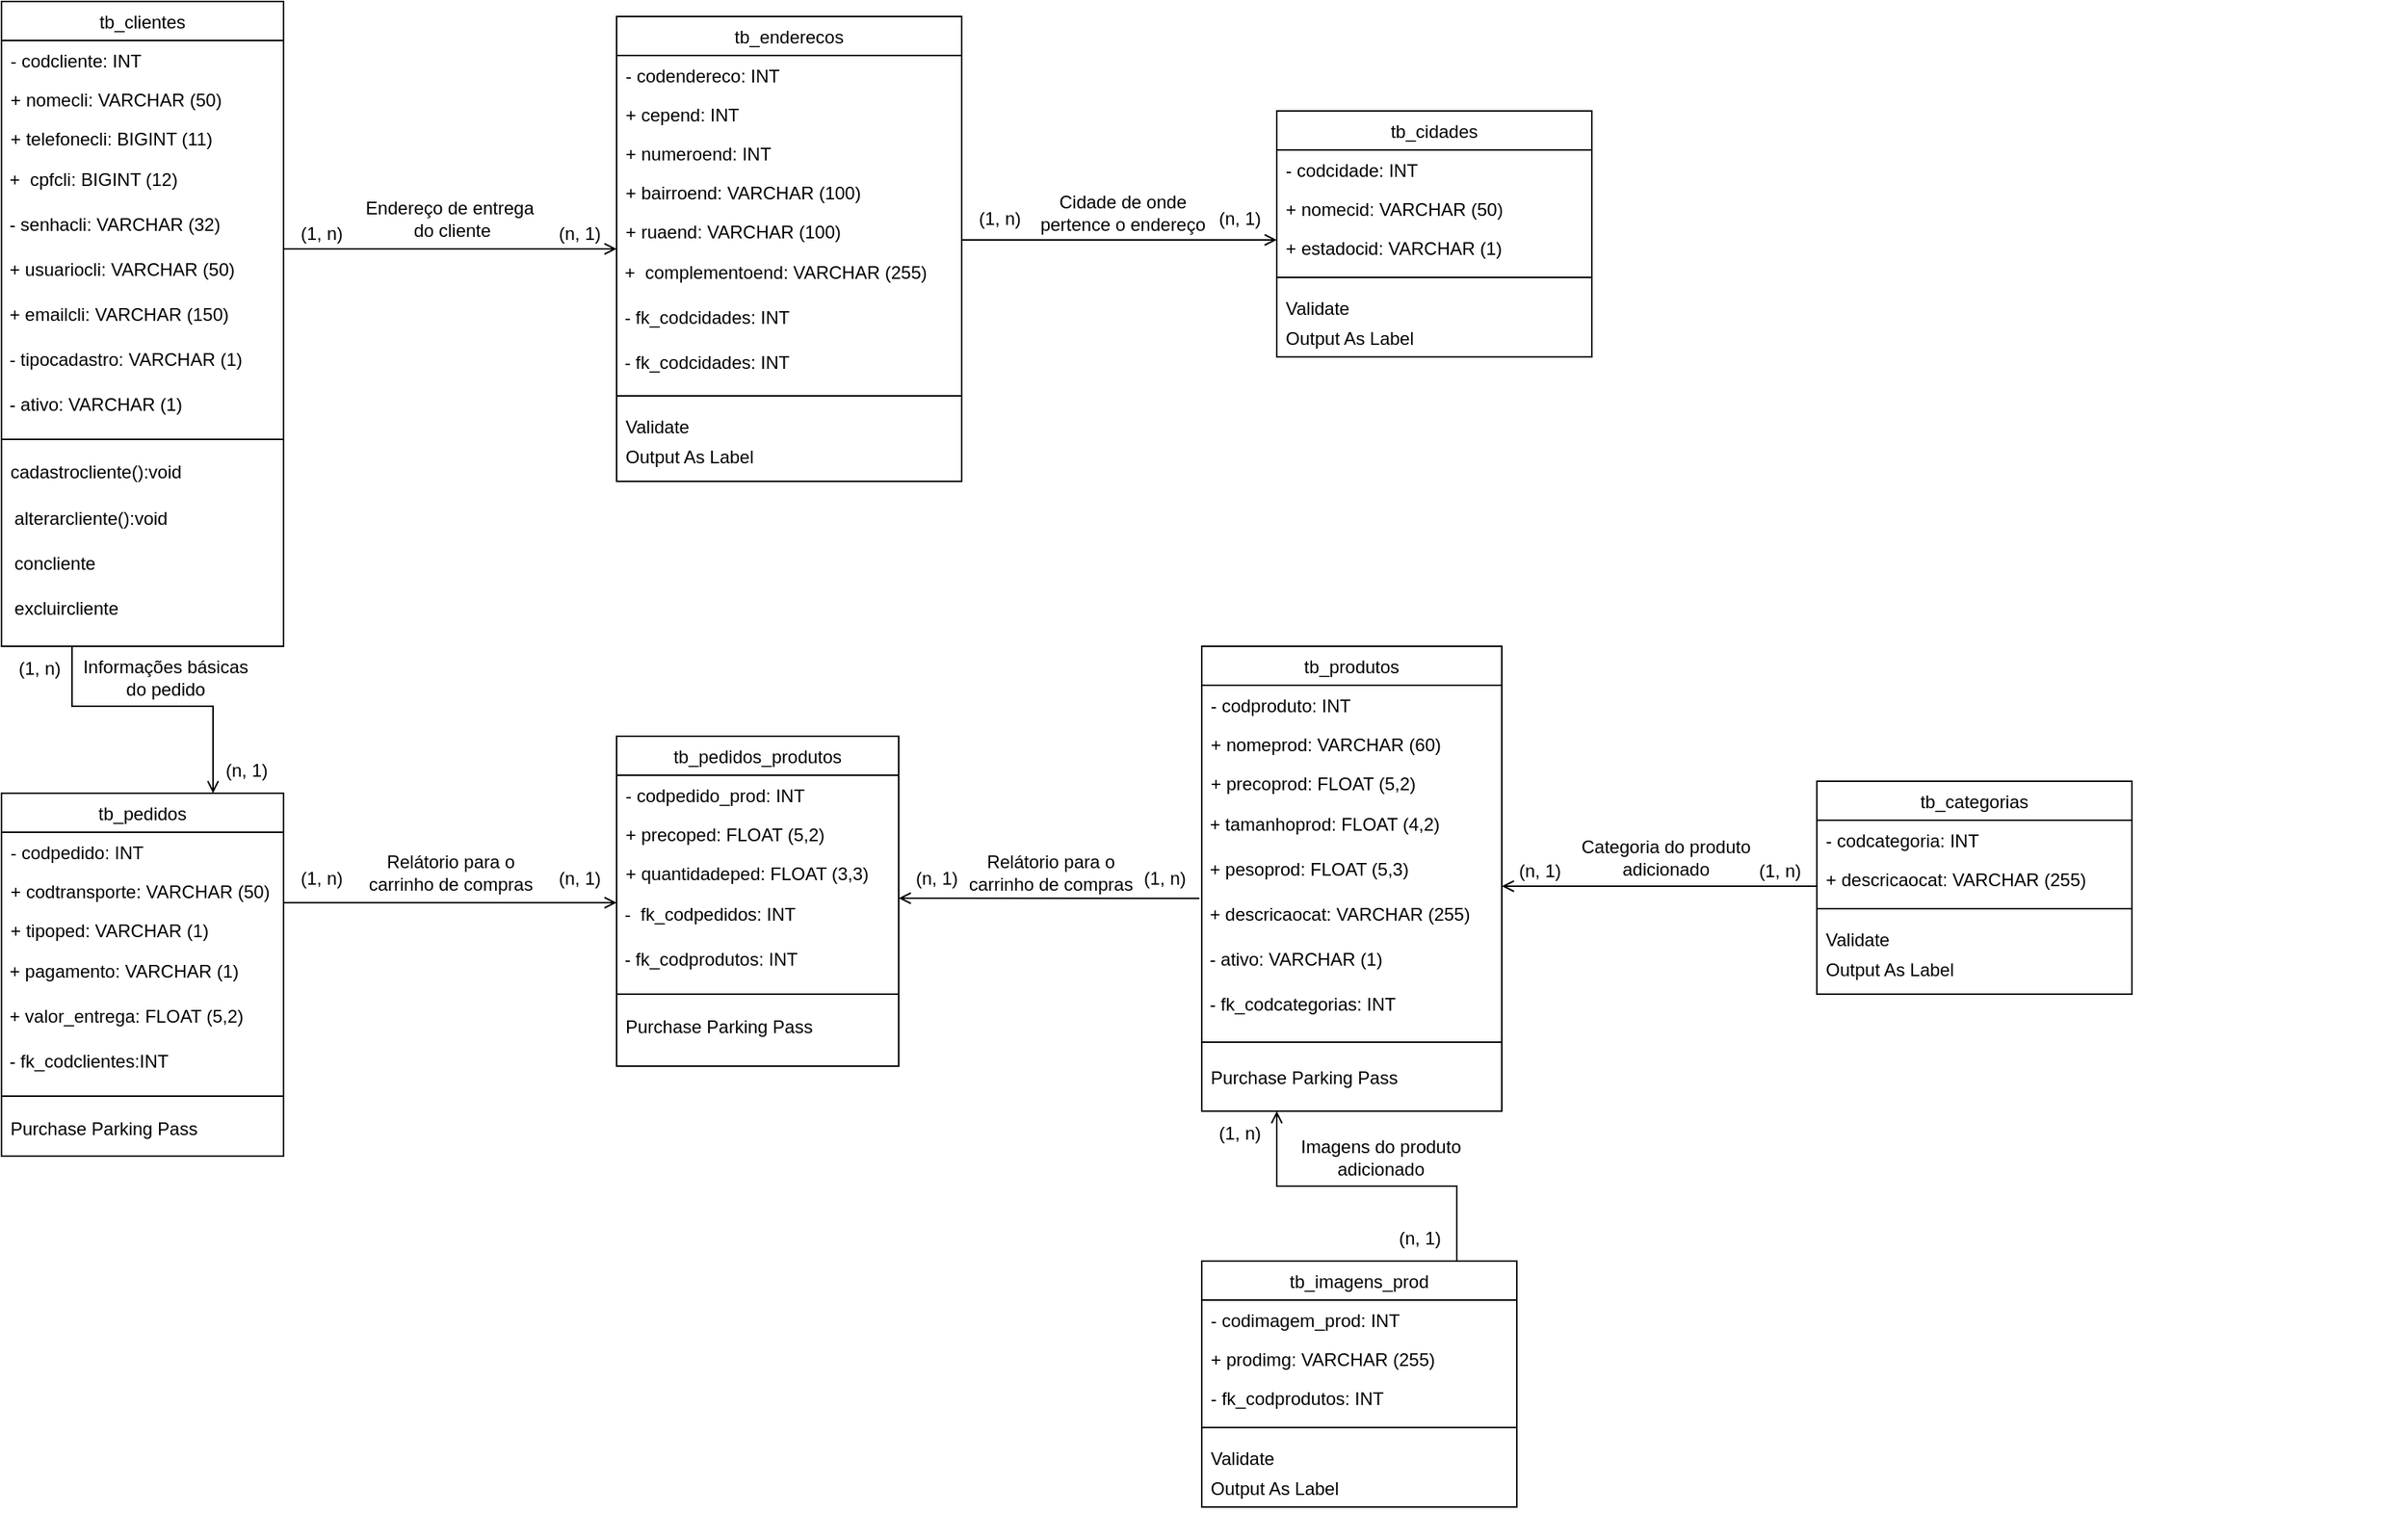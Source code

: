 <mxfile version="21.7.0" type="github">
  <diagram id="C5RBs43oDa-KdzZeNtuy" name="Page-1">
    <mxGraphModel dx="794" dy="702" grid="1" gridSize="10" guides="1" tooltips="1" connect="1" arrows="1" fold="1" page="1" pageScale="1" pageWidth="827" pageHeight="1169" math="0" shadow="0">
      <root>
        <mxCell id="WIyWlLk6GJQsqaUBKTNV-0" />
        <mxCell id="WIyWlLk6GJQsqaUBKTNV-1" parent="WIyWlLk6GJQsqaUBKTNV-0" />
        <mxCell id="zkfFHV4jXpPFQw0GAbJ--0" value="tb_clientes" style="swimlane;fontStyle=0;align=center;verticalAlign=top;childLayout=stackLayout;horizontal=1;startSize=26;horizontalStack=0;resizeParent=1;resizeLast=0;collapsible=1;marginBottom=0;rounded=0;shadow=0;strokeWidth=1;fontFamily=Arial;" parent="WIyWlLk6GJQsqaUBKTNV-1" vertex="1">
          <mxGeometry x="20" y="40" width="188" height="430" as="geometry">
            <mxRectangle x="230" y="140" width="160" height="26" as="alternateBounds" />
          </mxGeometry>
        </mxCell>
        <mxCell id="zkfFHV4jXpPFQw0GAbJ--1" value="- codcliente: INT" style="text;align=left;verticalAlign=top;spacingLeft=4;spacingRight=4;overflow=hidden;rotatable=0;points=[[0,0.5],[1,0.5]];portConstraint=eastwest;fontFamily=Arial;" parent="zkfFHV4jXpPFQw0GAbJ--0" vertex="1">
          <mxGeometry y="26" width="188" height="26" as="geometry" />
        </mxCell>
        <mxCell id="zkfFHV4jXpPFQw0GAbJ--2" value="+ nomecli: VARCHAR (50)" style="text;align=left;verticalAlign=top;spacingLeft=4;spacingRight=4;overflow=hidden;rotatable=0;points=[[0,0.5],[1,0.5]];portConstraint=eastwest;rounded=0;shadow=0;html=0;fontFamily=Arial;" parent="zkfFHV4jXpPFQw0GAbJ--0" vertex="1">
          <mxGeometry y="52" width="188" height="26" as="geometry" />
        </mxCell>
        <mxCell id="zkfFHV4jXpPFQw0GAbJ--3" value="+ telefonecli: BIGINT (11)" style="text;align=left;verticalAlign=top;spacingLeft=4;spacingRight=4;overflow=hidden;rotatable=0;points=[[0,0.5],[1,0.5]];portConstraint=eastwest;rounded=0;shadow=0;html=0;fontFamily=Arial;" parent="zkfFHV4jXpPFQw0GAbJ--0" vertex="1">
          <mxGeometry y="78" width="188" height="26" as="geometry" />
        </mxCell>
        <mxCell id="_zRHZnOcNi4ueuMIeB0U-4" value="&amp;nbsp;+&amp;nbsp; cpfcli: BIGINT (12)" style="text;html=1;align=left;verticalAlign=middle;resizable=0;points=[];autosize=1;strokeColor=none;fillColor=none;" parent="zkfFHV4jXpPFQw0GAbJ--0" vertex="1">
          <mxGeometry y="104" width="188" height="30" as="geometry" />
        </mxCell>
        <mxCell id="_zRHZnOcNi4ueuMIeB0U-5" value="&amp;nbsp;- senhacli: VARCHAR (32)" style="text;html=1;align=left;verticalAlign=middle;resizable=0;points=[];autosize=1;strokeColor=none;fillColor=none;" parent="zkfFHV4jXpPFQw0GAbJ--0" vertex="1">
          <mxGeometry y="134" width="188" height="30" as="geometry" />
        </mxCell>
        <mxCell id="_zRHZnOcNi4ueuMIeB0U-6" value="&amp;nbsp;+ usuariocli: VARCHAR (50)" style="text;html=1;align=left;verticalAlign=middle;resizable=0;points=[];autosize=1;strokeColor=none;fillColor=none;" parent="zkfFHV4jXpPFQw0GAbJ--0" vertex="1">
          <mxGeometry y="164" width="188" height="30" as="geometry" />
        </mxCell>
        <mxCell id="_zRHZnOcNi4ueuMIeB0U-7" value="&amp;nbsp;+ emailcli: VARCHAR (150)" style="text;html=1;align=left;verticalAlign=middle;resizable=0;points=[];autosize=1;strokeColor=none;fillColor=none;" parent="zkfFHV4jXpPFQw0GAbJ--0" vertex="1">
          <mxGeometry y="194" width="188" height="30" as="geometry" />
        </mxCell>
        <mxCell id="sKSMDvsiIj9anLWhYjpV-0" value="&amp;nbsp;- tipocadastro: VARCHAR (1)" style="text;html=1;align=left;verticalAlign=middle;resizable=0;points=[];autosize=1;strokeColor=none;fillColor=none;" parent="zkfFHV4jXpPFQw0GAbJ--0" vertex="1">
          <mxGeometry y="224" width="188" height="30" as="geometry" />
        </mxCell>
        <mxCell id="sKSMDvsiIj9anLWhYjpV-1" value="&amp;nbsp;- ativo: VARCHAR (1)" style="text;html=1;align=left;verticalAlign=middle;resizable=0;points=[];autosize=1;strokeColor=none;fillColor=none;" parent="zkfFHV4jXpPFQw0GAbJ--0" vertex="1">
          <mxGeometry y="254" width="188" height="30" as="geometry" />
        </mxCell>
        <mxCell id="zkfFHV4jXpPFQw0GAbJ--4" value="" style="line;html=1;strokeWidth=1;align=left;verticalAlign=middle;spacingTop=-1;spacingLeft=3;spacingRight=3;rotatable=0;labelPosition=right;points=[];portConstraint=eastwest;fontFamily=Arial;" parent="zkfFHV4jXpPFQw0GAbJ--0" vertex="1">
          <mxGeometry y="284" width="188" height="16" as="geometry" />
        </mxCell>
        <mxCell id="zkfFHV4jXpPFQw0GAbJ--5" value="cadastrocliente():void" style="text;align=left;verticalAlign=top;spacingLeft=4;spacingRight=4;overflow=hidden;rotatable=0;points=[[0,0.5],[1,0.5]];portConstraint=eastwest;fontFamily=Arial;" parent="zkfFHV4jXpPFQw0GAbJ--0" vertex="1">
          <mxGeometry y="300" width="188" height="30" as="geometry" />
        </mxCell>
        <mxCell id="89VktyUWKahh6TD7-yZL-41" value="&amp;nbsp; alterarcliente():void" style="text;html=1;align=left;verticalAlign=middle;resizable=0;points=[];autosize=1;strokeColor=none;fillColor=none;" vertex="1" parent="zkfFHV4jXpPFQw0GAbJ--0">
          <mxGeometry y="330" width="188" height="30" as="geometry" />
        </mxCell>
        <mxCell id="89VktyUWKahh6TD7-yZL-42" value="&amp;nbsp; concliente" style="text;html=1;align=left;verticalAlign=middle;resizable=0;points=[];autosize=1;strokeColor=none;fillColor=none;" vertex="1" parent="zkfFHV4jXpPFQw0GAbJ--0">
          <mxGeometry y="360" width="188" height="30" as="geometry" />
        </mxCell>
        <mxCell id="89VktyUWKahh6TD7-yZL-43" value="&amp;nbsp; excluircliente" style="text;html=1;align=left;verticalAlign=middle;resizable=0;points=[];autosize=1;strokeColor=none;fillColor=none;" vertex="1" parent="zkfFHV4jXpPFQw0GAbJ--0">
          <mxGeometry y="390" width="188" height="30" as="geometry" />
        </mxCell>
        <mxCell id="zkfFHV4jXpPFQw0GAbJ--17" value="tb_enderecos" style="swimlane;fontStyle=0;align=center;verticalAlign=top;childLayout=stackLayout;horizontal=1;startSize=26;horizontalStack=0;resizeParent=1;resizeLast=0;collapsible=1;marginBottom=0;rounded=0;shadow=0;strokeWidth=1;fontFamily=Arial;" parent="WIyWlLk6GJQsqaUBKTNV-1" vertex="1">
          <mxGeometry x="430" y="50" width="230" height="310" as="geometry">
            <mxRectangle x="550" y="140" width="160" height="26" as="alternateBounds" />
          </mxGeometry>
        </mxCell>
        <mxCell id="zkfFHV4jXpPFQw0GAbJ--18" value="- codendereco: INT" style="text;align=left;verticalAlign=top;spacingLeft=4;spacingRight=4;overflow=hidden;rotatable=0;points=[[0,0.5],[1,0.5]];portConstraint=eastwest;fontFamily=Arial;" parent="zkfFHV4jXpPFQw0GAbJ--17" vertex="1">
          <mxGeometry y="26" width="230" height="26" as="geometry" />
        </mxCell>
        <mxCell id="zkfFHV4jXpPFQw0GAbJ--19" value="+ cepend: INT" style="text;align=left;verticalAlign=top;spacingLeft=4;spacingRight=4;overflow=hidden;rotatable=0;points=[[0,0.5],[1,0.5]];portConstraint=eastwest;rounded=0;shadow=0;html=0;fontFamily=Arial;" parent="zkfFHV4jXpPFQw0GAbJ--17" vertex="1">
          <mxGeometry y="52" width="230" height="26" as="geometry" />
        </mxCell>
        <mxCell id="zkfFHV4jXpPFQw0GAbJ--20" value="+ numeroend: INT" style="text;align=left;verticalAlign=top;spacingLeft=4;spacingRight=4;overflow=hidden;rotatable=0;points=[[0,0.5],[1,0.5]];portConstraint=eastwest;rounded=0;shadow=0;html=0;fontFamily=Arial;" parent="zkfFHV4jXpPFQw0GAbJ--17" vertex="1">
          <mxGeometry y="78" width="230" height="26" as="geometry" />
        </mxCell>
        <mxCell id="zkfFHV4jXpPFQw0GAbJ--21" value="+ bairroend: VARCHAR (100)" style="text;align=left;verticalAlign=top;spacingLeft=4;spacingRight=4;overflow=hidden;rotatable=0;points=[[0,0.5],[1,0.5]];portConstraint=eastwest;rounded=0;shadow=0;html=0;fontFamily=Arial;" parent="zkfFHV4jXpPFQw0GAbJ--17" vertex="1">
          <mxGeometry y="104" width="230" height="26" as="geometry" />
        </mxCell>
        <mxCell id="zkfFHV4jXpPFQw0GAbJ--22" value="+ ruaend: VARCHAR (100)" style="text;align=left;verticalAlign=top;spacingLeft=4;spacingRight=4;overflow=hidden;rotatable=0;points=[[0,0.5],[1,0.5]];portConstraint=eastwest;rounded=0;shadow=0;html=0;fontFamily=Arial;" parent="zkfFHV4jXpPFQw0GAbJ--17" vertex="1">
          <mxGeometry y="130" width="230" height="26" as="geometry" />
        </mxCell>
        <mxCell id="sKSMDvsiIj9anLWhYjpV-6" value="&amp;nbsp;+&amp;nbsp; complementoend: VARCHAR (255)" style="text;html=1;align=left;verticalAlign=middle;resizable=0;points=[];autosize=1;strokeColor=none;fillColor=none;" parent="zkfFHV4jXpPFQw0GAbJ--17" vertex="1">
          <mxGeometry y="156" width="230" height="30" as="geometry" />
        </mxCell>
        <mxCell id="sKSMDvsiIj9anLWhYjpV-8" value="&amp;nbsp;- fk_codcidades: INT" style="text;html=1;align=left;verticalAlign=middle;resizable=0;points=[];autosize=1;strokeColor=none;fillColor=none;" parent="zkfFHV4jXpPFQw0GAbJ--17" vertex="1">
          <mxGeometry y="186" width="230" height="30" as="geometry" />
        </mxCell>
        <mxCell id="sKSMDvsiIj9anLWhYjpV-9" value="&amp;nbsp;- fk_codcidades: INT" style="text;html=1;align=left;verticalAlign=middle;resizable=0;points=[];autosize=1;strokeColor=none;fillColor=none;" parent="zkfFHV4jXpPFQw0GAbJ--17" vertex="1">
          <mxGeometry y="216" width="230" height="30" as="geometry" />
        </mxCell>
        <mxCell id="zkfFHV4jXpPFQw0GAbJ--23" value="" style="line;html=1;strokeWidth=1;align=left;verticalAlign=middle;spacingTop=-1;spacingLeft=3;spacingRight=3;rotatable=0;labelPosition=right;points=[];portConstraint=eastwest;fontFamily=Arial;" parent="zkfFHV4jXpPFQw0GAbJ--17" vertex="1">
          <mxGeometry y="246" width="230" height="14" as="geometry" />
        </mxCell>
        <mxCell id="zkfFHV4jXpPFQw0GAbJ--24" value="Validate" style="text;align=left;verticalAlign=top;spacingLeft=4;spacingRight=4;overflow=hidden;rotatable=0;points=[[0,0.5],[1,0.5]];portConstraint=eastwest;fontFamily=Arial;" parent="zkfFHV4jXpPFQw0GAbJ--17" vertex="1">
          <mxGeometry y="260" width="230" height="20" as="geometry" />
        </mxCell>
        <mxCell id="zkfFHV4jXpPFQw0GAbJ--25" value="Output As Label" style="text;align=left;verticalAlign=top;spacingLeft=4;spacingRight=4;overflow=hidden;rotatable=0;points=[[0,0.5],[1,0.5]];portConstraint=eastwest;fontFamily=Arial;" parent="zkfFHV4jXpPFQw0GAbJ--17" vertex="1">
          <mxGeometry y="280" width="230" height="26" as="geometry" />
        </mxCell>
        <mxCell id="zkfFHV4jXpPFQw0GAbJ--26" value="" style="endArrow=open;shadow=0;strokeWidth=1;rounded=0;endFill=1;edgeStyle=elbowEdgeStyle;elbow=vertical;fontFamily=Arial;" parent="WIyWlLk6GJQsqaUBKTNV-1" source="zkfFHV4jXpPFQw0GAbJ--0" target="zkfFHV4jXpPFQw0GAbJ--17" edge="1">
          <mxGeometry x="0.5" y="41" relative="1" as="geometry">
            <mxPoint x="380" y="192" as="sourcePoint" />
            <mxPoint x="540" y="192" as="targetPoint" />
            <mxPoint x="-40" y="32" as="offset" />
          </mxGeometry>
        </mxCell>
        <mxCell id="zkfFHV4jXpPFQw0GAbJ--27" value="" style="resizable=0;align=left;verticalAlign=bottom;labelBackgroundColor=none;fontSize=12;fontFamily=Arial;" parent="zkfFHV4jXpPFQw0GAbJ--26" connectable="0" vertex="1">
          <mxGeometry x="-1" relative="1" as="geometry">
            <mxPoint y="4" as="offset" />
          </mxGeometry>
        </mxCell>
        <mxCell id="zkfFHV4jXpPFQw0GAbJ--29" value="Endereço de entrega&amp;nbsp; &lt;br&gt;do cliente" style="text;html=1;resizable=0;points=[];;align=center;verticalAlign=middle;labelBackgroundColor=none;rounded=0;shadow=0;strokeWidth=1;fontSize=12;fontFamily=Arial;" parent="zkfFHV4jXpPFQw0GAbJ--26" vertex="1" connectable="0">
          <mxGeometry x="0.5" y="49" relative="1" as="geometry">
            <mxPoint x="-55" y="29" as="offset" />
          </mxGeometry>
        </mxCell>
        <mxCell id="sKSMDvsiIj9anLWhYjpV-3" value="(1, n)" style="text;html=1;align=center;verticalAlign=middle;resizable=0;points=[];autosize=1;strokeColor=none;fillColor=none;" parent="WIyWlLk6GJQsqaUBKTNV-1" vertex="1">
          <mxGeometry x="208" y="180" width="50" height="30" as="geometry" />
        </mxCell>
        <mxCell id="sKSMDvsiIj9anLWhYjpV-4" value="(n, 1)" style="text;html=1;align=center;verticalAlign=middle;resizable=0;points=[];autosize=1;strokeColor=none;fillColor=none;" parent="WIyWlLk6GJQsqaUBKTNV-1" vertex="1">
          <mxGeometry x="380" y="180" width="50" height="30" as="geometry" />
        </mxCell>
        <mxCell id="Uw-wxPxYOpoO7MpuVvoR-0" value="tb_cidades" style="swimlane;fontStyle=0;align=center;verticalAlign=top;childLayout=stackLayout;horizontal=1;startSize=26;horizontalStack=0;resizeParent=1;resizeLast=0;collapsible=1;marginBottom=0;rounded=0;shadow=0;strokeWidth=1;fontFamily=Arial;" parent="WIyWlLk6GJQsqaUBKTNV-1" vertex="1">
          <mxGeometry x="870" y="113" width="210" height="164" as="geometry">
            <mxRectangle x="550" y="140" width="160" height="26" as="alternateBounds" />
          </mxGeometry>
        </mxCell>
        <mxCell id="Uw-wxPxYOpoO7MpuVvoR-1" value="- codcidade: INT" style="text;align=left;verticalAlign=top;spacingLeft=4;spacingRight=4;overflow=hidden;rotatable=0;points=[[0,0.5],[1,0.5]];portConstraint=eastwest;fontFamily=Arial;" parent="Uw-wxPxYOpoO7MpuVvoR-0" vertex="1">
          <mxGeometry y="26" width="210" height="26" as="geometry" />
        </mxCell>
        <mxCell id="Uw-wxPxYOpoO7MpuVvoR-2" value="+ nomecid: VARCHAR (50)" style="text;align=left;verticalAlign=top;spacingLeft=4;spacingRight=4;overflow=hidden;rotatable=0;points=[[0,0.5],[1,0.5]];portConstraint=eastwest;rounded=0;shadow=0;html=0;fontFamily=Arial;" parent="Uw-wxPxYOpoO7MpuVvoR-0" vertex="1">
          <mxGeometry y="52" width="210" height="26" as="geometry" />
        </mxCell>
        <mxCell id="Uw-wxPxYOpoO7MpuVvoR-3" value="+ estadocid: VARCHAR (1)" style="text;align=left;verticalAlign=top;spacingLeft=4;spacingRight=4;overflow=hidden;rotatable=0;points=[[0,0.5],[1,0.5]];portConstraint=eastwest;rounded=0;shadow=0;html=0;fontFamily=Arial;" parent="Uw-wxPxYOpoO7MpuVvoR-0" vertex="1">
          <mxGeometry y="78" width="210" height="26" as="geometry" />
        </mxCell>
        <mxCell id="Uw-wxPxYOpoO7MpuVvoR-9" value="" style="line;html=1;strokeWidth=1;align=left;verticalAlign=middle;spacingTop=-1;spacingLeft=3;spacingRight=3;rotatable=0;labelPosition=right;points=[];portConstraint=eastwest;fontFamily=Arial;" parent="Uw-wxPxYOpoO7MpuVvoR-0" vertex="1">
          <mxGeometry y="104" width="210" height="14" as="geometry" />
        </mxCell>
        <mxCell id="Uw-wxPxYOpoO7MpuVvoR-10" value="Validate" style="text;align=left;verticalAlign=top;spacingLeft=4;spacingRight=4;overflow=hidden;rotatable=0;points=[[0,0.5],[1,0.5]];portConstraint=eastwest;fontFamily=Arial;" parent="Uw-wxPxYOpoO7MpuVvoR-0" vertex="1">
          <mxGeometry y="118" width="210" height="20" as="geometry" />
        </mxCell>
        <mxCell id="Uw-wxPxYOpoO7MpuVvoR-11" value="Output As Label" style="text;align=left;verticalAlign=top;spacingLeft=4;spacingRight=4;overflow=hidden;rotatable=0;points=[[0,0.5],[1,0.5]];portConstraint=eastwest;fontFamily=Arial;" parent="Uw-wxPxYOpoO7MpuVvoR-0" vertex="1">
          <mxGeometry y="138" width="210" height="26" as="geometry" />
        </mxCell>
        <mxCell id="Uw-wxPxYOpoO7MpuVvoR-15" value="(1, n)" style="text;html=1;align=center;verticalAlign=middle;resizable=0;points=[];autosize=1;strokeColor=none;fillColor=none;" parent="WIyWlLk6GJQsqaUBKTNV-1" vertex="1">
          <mxGeometry x="660" y="170" width="50" height="30" as="geometry" />
        </mxCell>
        <mxCell id="Uw-wxPxYOpoO7MpuVvoR-16" value="(n, 1)" style="text;html=1;align=center;verticalAlign=middle;resizable=0;points=[];autosize=1;strokeColor=none;fillColor=none;" parent="WIyWlLk6GJQsqaUBKTNV-1" vertex="1">
          <mxGeometry x="820" y="170" width="50" height="30" as="geometry" />
        </mxCell>
        <mxCell id="Uw-wxPxYOpoO7MpuVvoR-21" value="Cidade de onde&lt;br&gt;pertence o endereço" style="text;html=1;resizable=0;points=[];;align=center;verticalAlign=middle;labelBackgroundColor=none;rounded=0;shadow=0;strokeWidth=1;fontSize=12;fontFamily=Arial;" parent="WIyWlLk6GJQsqaUBKTNV-1" vertex="1" connectable="0">
          <mxGeometry x="769.999" y="180.002" as="geometry">
            <mxPoint x="-3" y="1" as="offset" />
          </mxGeometry>
        </mxCell>
        <mxCell id="Uw-wxPxYOpoO7MpuVvoR-22" value="tb_pedidos" style="swimlane;fontStyle=0;align=center;verticalAlign=top;childLayout=stackLayout;horizontal=1;startSize=26;horizontalStack=0;resizeParent=1;resizeLast=0;collapsible=1;marginBottom=0;rounded=0;shadow=0;strokeWidth=1;fontFamily=Arial;" parent="WIyWlLk6GJQsqaUBKTNV-1" vertex="1">
          <mxGeometry x="20" y="568" width="188" height="242" as="geometry">
            <mxRectangle x="230" y="140" width="160" height="26" as="alternateBounds" />
          </mxGeometry>
        </mxCell>
        <mxCell id="Uw-wxPxYOpoO7MpuVvoR-23" value="- codpedido: INT" style="text;align=left;verticalAlign=top;spacingLeft=4;spacingRight=4;overflow=hidden;rotatable=0;points=[[0,0.5],[1,0.5]];portConstraint=eastwest;fontFamily=Arial;" parent="Uw-wxPxYOpoO7MpuVvoR-22" vertex="1">
          <mxGeometry y="26" width="188" height="26" as="geometry" />
        </mxCell>
        <mxCell id="Uw-wxPxYOpoO7MpuVvoR-24" value="+ codtransporte: VARCHAR (50)" style="text;align=left;verticalAlign=top;spacingLeft=4;spacingRight=4;overflow=hidden;rotatable=0;points=[[0,0.5],[1,0.5]];portConstraint=eastwest;rounded=0;shadow=0;html=0;fontFamily=Arial;" parent="Uw-wxPxYOpoO7MpuVvoR-22" vertex="1">
          <mxGeometry y="52" width="188" height="26" as="geometry" />
        </mxCell>
        <mxCell id="Uw-wxPxYOpoO7MpuVvoR-25" value="+ tipoped: VARCHAR (1)" style="text;align=left;verticalAlign=top;spacingLeft=4;spacingRight=4;overflow=hidden;rotatable=0;points=[[0,0.5],[1,0.5]];portConstraint=eastwest;rounded=0;shadow=0;html=0;fontFamily=Arial;" parent="Uw-wxPxYOpoO7MpuVvoR-22" vertex="1">
          <mxGeometry y="78" width="188" height="26" as="geometry" />
        </mxCell>
        <mxCell id="Uw-wxPxYOpoO7MpuVvoR-26" value="&amp;nbsp;+ pagamento: VARCHAR (1)" style="text;html=1;align=left;verticalAlign=middle;resizable=0;points=[];autosize=1;strokeColor=none;fillColor=none;" parent="Uw-wxPxYOpoO7MpuVvoR-22" vertex="1">
          <mxGeometry y="104" width="188" height="30" as="geometry" />
        </mxCell>
        <mxCell id="Uw-wxPxYOpoO7MpuVvoR-27" value="&amp;nbsp;+ valor_entrega: FLOAT (5,2)" style="text;html=1;align=left;verticalAlign=middle;resizable=0;points=[];autosize=1;strokeColor=none;fillColor=none;" parent="Uw-wxPxYOpoO7MpuVvoR-22" vertex="1">
          <mxGeometry y="134" width="188" height="30" as="geometry" />
        </mxCell>
        <mxCell id="Uw-wxPxYOpoO7MpuVvoR-28" value="&amp;nbsp;- fk_codclientes:INT" style="text;html=1;align=left;verticalAlign=middle;resizable=0;points=[];autosize=1;strokeColor=none;fillColor=none;" parent="Uw-wxPxYOpoO7MpuVvoR-22" vertex="1">
          <mxGeometry y="164" width="188" height="30" as="geometry" />
        </mxCell>
        <mxCell id="Uw-wxPxYOpoO7MpuVvoR-32" value="" style="line;html=1;strokeWidth=1;align=left;verticalAlign=middle;spacingTop=-1;spacingLeft=3;spacingRight=3;rotatable=0;labelPosition=right;points=[];portConstraint=eastwest;fontFamily=Arial;" parent="Uw-wxPxYOpoO7MpuVvoR-22" vertex="1">
          <mxGeometry y="194" width="188" height="16" as="geometry" />
        </mxCell>
        <mxCell id="Uw-wxPxYOpoO7MpuVvoR-33" value="Purchase Parking Pass" style="text;align=left;verticalAlign=top;spacingLeft=4;spacingRight=4;overflow=hidden;rotatable=0;points=[[0,0.5],[1,0.5]];portConstraint=eastwest;fontFamily=Arial;" parent="Uw-wxPxYOpoO7MpuVvoR-22" vertex="1">
          <mxGeometry y="210" width="188" height="32" as="geometry" />
        </mxCell>
        <mxCell id="Uw-wxPxYOpoO7MpuVvoR-34" value="" style="endArrow=open;shadow=0;strokeWidth=1;rounded=0;endFill=1;edgeStyle=elbowEdgeStyle;elbow=vertical;fontFamily=Arial;entryX=0.75;entryY=0;entryDx=0;entryDy=0;exitX=0.25;exitY=1;exitDx=0;exitDy=0;" parent="WIyWlLk6GJQsqaUBKTNV-1" source="zkfFHV4jXpPFQw0GAbJ--0" target="Uw-wxPxYOpoO7MpuVvoR-22" edge="1">
          <mxGeometry x="0.5" y="41" relative="1" as="geometry">
            <mxPoint x="40" y="390" as="sourcePoint" />
            <mxPoint x="120" y="490" as="targetPoint" />
            <mxPoint x="-40" y="32" as="offset" />
            <Array as="points">
              <mxPoint x="110" y="510" />
            </Array>
          </mxGeometry>
        </mxCell>
        <mxCell id="Uw-wxPxYOpoO7MpuVvoR-35" value="" style="resizable=0;align=left;verticalAlign=bottom;labelBackgroundColor=none;fontSize=12;fontFamily=Arial;" parent="Uw-wxPxYOpoO7MpuVvoR-34" connectable="0" vertex="1">
          <mxGeometry x="-1" relative="1" as="geometry">
            <mxPoint y="4" as="offset" />
          </mxGeometry>
        </mxCell>
        <mxCell id="Uw-wxPxYOpoO7MpuVvoR-37" value="Informações básicas&lt;br&gt;do pedido" style="text;html=1;resizable=0;points=[];;align=center;verticalAlign=middle;labelBackgroundColor=none;rounded=0;shadow=0;strokeWidth=1;fontSize=12;fontFamily=Arial;" parent="WIyWlLk6GJQsqaUBKTNV-1" vertex="1" connectable="0">
          <mxGeometry x="129.999" y="490.002" as="geometry">
            <mxPoint x="-1" y="1" as="offset" />
          </mxGeometry>
        </mxCell>
        <mxCell id="Uw-wxPxYOpoO7MpuVvoR-38" value="(1, n)" style="text;html=1;align=center;verticalAlign=middle;resizable=0;points=[];autosize=1;strokeColor=none;fillColor=none;" parent="WIyWlLk6GJQsqaUBKTNV-1" vertex="1">
          <mxGeometry x="20" y="470" width="50" height="30" as="geometry" />
        </mxCell>
        <mxCell id="Uw-wxPxYOpoO7MpuVvoR-39" value="(n, 1)" style="text;html=1;align=center;verticalAlign=middle;resizable=0;points=[];autosize=1;strokeColor=none;fillColor=none;" parent="WIyWlLk6GJQsqaUBKTNV-1" vertex="1">
          <mxGeometry x="158" y="538" width="50" height="30" as="geometry" />
        </mxCell>
        <mxCell id="Uw-wxPxYOpoO7MpuVvoR-40" value="tb_pedidos_produtos" style="swimlane;fontStyle=0;align=center;verticalAlign=top;childLayout=stackLayout;horizontal=1;startSize=26;horizontalStack=0;resizeParent=1;resizeLast=0;collapsible=1;marginBottom=0;rounded=0;shadow=0;strokeWidth=1;fontFamily=Arial;" parent="WIyWlLk6GJQsqaUBKTNV-1" vertex="1">
          <mxGeometry x="430" y="530" width="188" height="220" as="geometry">
            <mxRectangle x="230" y="140" width="160" height="26" as="alternateBounds" />
          </mxGeometry>
        </mxCell>
        <mxCell id="Uw-wxPxYOpoO7MpuVvoR-41" value="- codpedido_prod: INT" style="text;align=left;verticalAlign=top;spacingLeft=4;spacingRight=4;overflow=hidden;rotatable=0;points=[[0,0.5],[1,0.5]];portConstraint=eastwest;fontFamily=Arial;" parent="Uw-wxPxYOpoO7MpuVvoR-40" vertex="1">
          <mxGeometry y="26" width="188" height="26" as="geometry" />
        </mxCell>
        <mxCell id="Uw-wxPxYOpoO7MpuVvoR-42" value="+ precoped: FLOAT (5,2)" style="text;align=left;verticalAlign=top;spacingLeft=4;spacingRight=4;overflow=hidden;rotatable=0;points=[[0,0.5],[1,0.5]];portConstraint=eastwest;rounded=0;shadow=0;html=0;fontFamily=Arial;" parent="Uw-wxPxYOpoO7MpuVvoR-40" vertex="1">
          <mxGeometry y="52" width="188" height="26" as="geometry" />
        </mxCell>
        <mxCell id="Uw-wxPxYOpoO7MpuVvoR-43" value="+ quantidadeped: FLOAT (3,3)" style="text;align=left;verticalAlign=top;spacingLeft=4;spacingRight=4;overflow=hidden;rotatable=0;points=[[0,0.5],[1,0.5]];portConstraint=eastwest;rounded=0;shadow=0;html=0;fontFamily=Arial;" parent="Uw-wxPxYOpoO7MpuVvoR-40" vertex="1">
          <mxGeometry y="78" width="188" height="26" as="geometry" />
        </mxCell>
        <mxCell id="Uw-wxPxYOpoO7MpuVvoR-44" value="&amp;nbsp;-&amp;nbsp; fk_codpedidos: INT" style="text;html=1;align=left;verticalAlign=middle;resizable=0;points=[];autosize=1;strokeColor=none;fillColor=none;" parent="Uw-wxPxYOpoO7MpuVvoR-40" vertex="1">
          <mxGeometry y="104" width="188" height="30" as="geometry" />
        </mxCell>
        <mxCell id="Uw-wxPxYOpoO7MpuVvoR-45" value="&amp;nbsp;- fk_codprodutos: INT" style="text;html=1;align=left;verticalAlign=middle;resizable=0;points=[];autosize=1;strokeColor=none;fillColor=none;" parent="Uw-wxPxYOpoO7MpuVvoR-40" vertex="1">
          <mxGeometry y="134" width="188" height="30" as="geometry" />
        </mxCell>
        <mxCell id="Uw-wxPxYOpoO7MpuVvoR-50" value="" style="line;html=1;strokeWidth=1;align=left;verticalAlign=middle;spacingTop=-1;spacingLeft=3;spacingRight=3;rotatable=0;labelPosition=right;points=[];portConstraint=eastwest;fontFamily=Arial;" parent="Uw-wxPxYOpoO7MpuVvoR-40" vertex="1">
          <mxGeometry y="164" width="188" height="16" as="geometry" />
        </mxCell>
        <mxCell id="Uw-wxPxYOpoO7MpuVvoR-51" value="Purchase Parking Pass" style="text;align=left;verticalAlign=top;spacingLeft=4;spacingRight=4;overflow=hidden;rotatable=0;points=[[0,0.5],[1,0.5]];portConstraint=eastwest;fontFamily=Arial;" parent="Uw-wxPxYOpoO7MpuVvoR-40" vertex="1">
          <mxGeometry y="180" width="188" height="30" as="geometry" />
        </mxCell>
        <mxCell id="Uw-wxPxYOpoO7MpuVvoR-52" value="" style="endArrow=open;shadow=0;strokeWidth=1;rounded=0;endFill=1;edgeStyle=elbowEdgeStyle;elbow=vertical;fontFamily=Arial;" parent="WIyWlLk6GJQsqaUBKTNV-1" edge="1">
          <mxGeometry x="0.5" y="41" relative="1" as="geometry">
            <mxPoint x="208" y="640.94" as="sourcePoint" />
            <mxPoint x="430" y="640.94" as="targetPoint" />
            <mxPoint x="-40" y="32" as="offset" />
          </mxGeometry>
        </mxCell>
        <mxCell id="Uw-wxPxYOpoO7MpuVvoR-53" value="" style="resizable=0;align=left;verticalAlign=bottom;labelBackgroundColor=none;fontSize=12;fontFamily=Arial;" parent="Uw-wxPxYOpoO7MpuVvoR-52" connectable="0" vertex="1">
          <mxGeometry x="-1" relative="1" as="geometry">
            <mxPoint y="4" as="offset" />
          </mxGeometry>
        </mxCell>
        <mxCell id="Uw-wxPxYOpoO7MpuVvoR-57" value="" style="endArrow=open;shadow=0;strokeWidth=1;rounded=0;endFill=1;edgeStyle=elbowEdgeStyle;elbow=vertical;fontFamily=Arial;" parent="WIyWlLk6GJQsqaUBKTNV-1" edge="1">
          <mxGeometry x="0.5" y="41" relative="1" as="geometry">
            <mxPoint x="660" y="199" as="sourcePoint" />
            <mxPoint x="870" y="198.82" as="targetPoint" />
            <mxPoint x="-40" y="32" as="offset" />
          </mxGeometry>
        </mxCell>
        <mxCell id="Uw-wxPxYOpoO7MpuVvoR-58" value="" style="resizable=0;align=left;verticalAlign=bottom;labelBackgroundColor=none;fontSize=12;fontFamily=Arial;" parent="Uw-wxPxYOpoO7MpuVvoR-57" connectable="0" vertex="1">
          <mxGeometry x="-1" relative="1" as="geometry">
            <mxPoint y="4" as="offset" />
          </mxGeometry>
        </mxCell>
        <mxCell id="Uw-wxPxYOpoO7MpuVvoR-59" value="Relátorio para o&lt;br&gt;carrinho de compras" style="text;html=1;resizable=0;points=[];;align=center;verticalAlign=middle;labelBackgroundColor=none;rounded=0;shadow=0;strokeWidth=1;fontSize=12;fontFamily=Arial;" parent="WIyWlLk6GJQsqaUBKTNV-1" vertex="1" connectable="0">
          <mxGeometry x="319.999" y="620.002" as="geometry">
            <mxPoint x="-1" y="1" as="offset" />
          </mxGeometry>
        </mxCell>
        <mxCell id="Uw-wxPxYOpoO7MpuVvoR-60" value="(1, n)" style="text;html=1;align=center;verticalAlign=middle;resizable=0;points=[];autosize=1;strokeColor=none;fillColor=none;" parent="WIyWlLk6GJQsqaUBKTNV-1" vertex="1">
          <mxGeometry x="208" y="610" width="50" height="30" as="geometry" />
        </mxCell>
        <mxCell id="Uw-wxPxYOpoO7MpuVvoR-63" value="(n, 1)" style="text;html=1;align=center;verticalAlign=middle;resizable=0;points=[];autosize=1;strokeColor=none;fillColor=none;" parent="WIyWlLk6GJQsqaUBKTNV-1" vertex="1">
          <mxGeometry x="380" y="610" width="50" height="30" as="geometry" />
        </mxCell>
        <mxCell id="Uw-wxPxYOpoO7MpuVvoR-65" value="tb_produtos" style="swimlane;fontStyle=0;align=center;verticalAlign=top;childLayout=stackLayout;horizontal=1;startSize=26;horizontalStack=0;resizeParent=1;resizeLast=0;collapsible=1;marginBottom=0;rounded=0;shadow=0;strokeWidth=1;fontFamily=Arial;" parent="WIyWlLk6GJQsqaUBKTNV-1" vertex="1">
          <mxGeometry x="820" y="470" width="200" height="310" as="geometry">
            <mxRectangle x="230" y="140" width="160" height="26" as="alternateBounds" />
          </mxGeometry>
        </mxCell>
        <mxCell id="Uw-wxPxYOpoO7MpuVvoR-66" value="- codproduto: INT" style="text;align=left;verticalAlign=top;spacingLeft=4;spacingRight=4;overflow=hidden;rotatable=0;points=[[0,0.5],[1,0.5]];portConstraint=eastwest;fontFamily=Arial;" parent="Uw-wxPxYOpoO7MpuVvoR-65" vertex="1">
          <mxGeometry y="26" width="200" height="26" as="geometry" />
        </mxCell>
        <mxCell id="Uw-wxPxYOpoO7MpuVvoR-67" value="+ nomeprod: VARCHAR (60)" style="text;align=left;verticalAlign=top;spacingLeft=4;spacingRight=4;overflow=hidden;rotatable=0;points=[[0,0.5],[1,0.5]];portConstraint=eastwest;rounded=0;shadow=0;html=0;fontFamily=Arial;" parent="Uw-wxPxYOpoO7MpuVvoR-65" vertex="1">
          <mxGeometry y="52" width="200" height="26" as="geometry" />
        </mxCell>
        <mxCell id="Uw-wxPxYOpoO7MpuVvoR-68" value="+ precoprod: FLOAT (5,2)" style="text;align=left;verticalAlign=top;spacingLeft=4;spacingRight=4;overflow=hidden;rotatable=0;points=[[0,0.5],[1,0.5]];portConstraint=eastwest;rounded=0;shadow=0;html=0;fontFamily=Arial;" parent="Uw-wxPxYOpoO7MpuVvoR-65" vertex="1">
          <mxGeometry y="78" width="200" height="26" as="geometry" />
        </mxCell>
        <mxCell id="Uw-wxPxYOpoO7MpuVvoR-69" value="&amp;nbsp;+ tamanhoprod: FLOAT (4,2)" style="text;html=1;align=left;verticalAlign=middle;resizable=0;points=[];autosize=1;strokeColor=none;fillColor=none;" parent="Uw-wxPxYOpoO7MpuVvoR-65" vertex="1">
          <mxGeometry y="104" width="200" height="30" as="geometry" />
        </mxCell>
        <mxCell id="Uw-wxPxYOpoO7MpuVvoR-71" value="&amp;nbsp;+ pesoprod: FLOAT (5,3)" style="text;html=1;align=left;verticalAlign=middle;resizable=0;points=[];autosize=1;strokeColor=none;fillColor=none;" parent="Uw-wxPxYOpoO7MpuVvoR-65" vertex="1">
          <mxGeometry y="134" width="200" height="30" as="geometry" />
        </mxCell>
        <mxCell id="Uw-wxPxYOpoO7MpuVvoR-72" value="&amp;nbsp;+ descricaocat: VARCHAR (255)" style="text;html=1;align=left;verticalAlign=middle;resizable=0;points=[];autosize=1;strokeColor=none;fillColor=none;" parent="Uw-wxPxYOpoO7MpuVvoR-65" vertex="1">
          <mxGeometry y="164" width="200" height="30" as="geometry" />
        </mxCell>
        <mxCell id="Uw-wxPxYOpoO7MpuVvoR-74" value="&amp;nbsp;- ativo: VARCHAR (1)" style="text;html=1;align=left;verticalAlign=middle;resizable=0;points=[];autosize=1;strokeColor=none;fillColor=none;" parent="Uw-wxPxYOpoO7MpuVvoR-65" vertex="1">
          <mxGeometry y="194" width="200" height="30" as="geometry" />
        </mxCell>
        <mxCell id="Uw-wxPxYOpoO7MpuVvoR-73" value="&amp;nbsp;- fk_codcategorias: INT&lt;span style=&quot;white-space: pre;&quot;&gt;&#x9;&lt;/span&gt;" style="text;html=1;align=left;verticalAlign=middle;resizable=0;points=[];autosize=1;strokeColor=none;fillColor=none;" parent="Uw-wxPxYOpoO7MpuVvoR-65" vertex="1">
          <mxGeometry y="224" width="200" height="30" as="geometry" />
        </mxCell>
        <mxCell id="Uw-wxPxYOpoO7MpuVvoR-75" value="" style="line;html=1;strokeWidth=1;align=left;verticalAlign=middle;spacingTop=-1;spacingLeft=3;spacingRight=3;rotatable=0;labelPosition=right;points=[];portConstraint=eastwest;fontFamily=Arial;" parent="Uw-wxPxYOpoO7MpuVvoR-65" vertex="1">
          <mxGeometry y="254" width="200" height="20" as="geometry" />
        </mxCell>
        <mxCell id="Uw-wxPxYOpoO7MpuVvoR-76" value="Purchase Parking Pass" style="text;align=left;verticalAlign=top;spacingLeft=4;spacingRight=4;overflow=hidden;rotatable=0;points=[[0,0.5],[1,0.5]];portConstraint=eastwest;fontFamily=Arial;" parent="Uw-wxPxYOpoO7MpuVvoR-65" vertex="1">
          <mxGeometry y="274" width="200" height="32" as="geometry" />
        </mxCell>
        <mxCell id="Uw-wxPxYOpoO7MpuVvoR-79" value="" style="endArrow=open;shadow=0;strokeWidth=1;rounded=0;endFill=1;edgeStyle=elbowEdgeStyle;elbow=vertical;fontFamily=Arial;exitX=-0.008;exitY=0.137;exitDx=0;exitDy=0;exitPerimeter=0;" parent="WIyWlLk6GJQsqaUBKTNV-1" source="Uw-wxPxYOpoO7MpuVvoR-72" target="Uw-wxPxYOpoO7MpuVvoR-44" edge="1">
          <mxGeometry x="0.5" y="41" relative="1" as="geometry">
            <mxPoint x="540" y="490.41" as="sourcePoint" />
            <mxPoint x="620" y="640" as="targetPoint" />
            <mxPoint x="-40" y="32" as="offset" />
          </mxGeometry>
        </mxCell>
        <mxCell id="Uw-wxPxYOpoO7MpuVvoR-80" value="" style="resizable=0;align=left;verticalAlign=bottom;labelBackgroundColor=none;fontSize=12;fontFamily=Arial;" parent="Uw-wxPxYOpoO7MpuVvoR-79" connectable="0" vertex="1">
          <mxGeometry x="-1" relative="1" as="geometry">
            <mxPoint y="4" as="offset" />
          </mxGeometry>
        </mxCell>
        <mxCell id="Uw-wxPxYOpoO7MpuVvoR-82" value="Relátorio para o&lt;br&gt;carrinho de compras" style="text;html=1;resizable=0;points=[];;align=center;verticalAlign=middle;labelBackgroundColor=none;rounded=0;shadow=0;strokeWidth=1;fontSize=12;fontFamily=Arial;" parent="WIyWlLk6GJQsqaUBKTNV-1" vertex="1" connectable="0">
          <mxGeometry x="719.999" y="620.002" as="geometry">
            <mxPoint x="-1" y="1" as="offset" />
          </mxGeometry>
        </mxCell>
        <mxCell id="Uw-wxPxYOpoO7MpuVvoR-84" value="(n, 1)" style="text;html=1;align=center;verticalAlign=middle;resizable=0;points=[];autosize=1;strokeColor=none;fillColor=none;" parent="WIyWlLk6GJQsqaUBKTNV-1" vertex="1">
          <mxGeometry x="618" y="610" width="50" height="30" as="geometry" />
        </mxCell>
        <mxCell id="Uw-wxPxYOpoO7MpuVvoR-85" value="(1, n)" style="text;html=1;align=center;verticalAlign=middle;resizable=0;points=[];autosize=1;strokeColor=none;fillColor=none;" parent="WIyWlLk6GJQsqaUBKTNV-1" vertex="1">
          <mxGeometry x="770" y="610" width="50" height="30" as="geometry" />
        </mxCell>
        <mxCell id="89VktyUWKahh6TD7-yZL-11" value="tb_categorias" style="swimlane;fontStyle=0;align=center;verticalAlign=top;childLayout=stackLayout;horizontal=1;startSize=26;horizontalStack=0;resizeParent=1;resizeLast=0;collapsible=1;marginBottom=0;rounded=0;shadow=0;strokeWidth=1;fontFamily=Arial;" vertex="1" parent="WIyWlLk6GJQsqaUBKTNV-1">
          <mxGeometry x="1230" y="560" width="210" height="142" as="geometry">
            <mxRectangle x="550" y="140" width="160" height="26" as="alternateBounds" />
          </mxGeometry>
        </mxCell>
        <mxCell id="89VktyUWKahh6TD7-yZL-12" value="- codcategoria: INT" style="text;align=left;verticalAlign=top;spacingLeft=4;spacingRight=4;overflow=hidden;rotatable=0;points=[[0,0.5],[1,0.5]];portConstraint=eastwest;fontFamily=Arial;" vertex="1" parent="89VktyUWKahh6TD7-yZL-11">
          <mxGeometry y="26" width="210" height="26" as="geometry" />
        </mxCell>
        <mxCell id="89VktyUWKahh6TD7-yZL-13" value="+ descricaocat: VARCHAR (255)" style="text;align=left;verticalAlign=top;spacingLeft=4;spacingRight=4;overflow=hidden;rotatable=0;points=[[0,0.5],[1,0.5]];portConstraint=eastwest;rounded=0;shadow=0;html=0;fontFamily=Arial;" vertex="1" parent="89VktyUWKahh6TD7-yZL-11">
          <mxGeometry y="52" width="210" height="26" as="geometry" />
        </mxCell>
        <mxCell id="89VktyUWKahh6TD7-yZL-15" value="" style="line;html=1;strokeWidth=1;align=left;verticalAlign=middle;spacingTop=-1;spacingLeft=3;spacingRight=3;rotatable=0;labelPosition=right;points=[];portConstraint=eastwest;fontFamily=Arial;" vertex="1" parent="89VktyUWKahh6TD7-yZL-11">
          <mxGeometry y="78" width="210" height="14" as="geometry" />
        </mxCell>
        <mxCell id="89VktyUWKahh6TD7-yZL-16" value="Validate" style="text;align=left;verticalAlign=top;spacingLeft=4;spacingRight=4;overflow=hidden;rotatable=0;points=[[0,0.5],[1,0.5]];portConstraint=eastwest;fontFamily=Arial;" vertex="1" parent="89VktyUWKahh6TD7-yZL-11">
          <mxGeometry y="92" width="210" height="20" as="geometry" />
        </mxCell>
        <mxCell id="89VktyUWKahh6TD7-yZL-17" value="Output As Label" style="text;align=left;verticalAlign=top;spacingLeft=4;spacingRight=4;overflow=hidden;rotatable=0;points=[[0,0.5],[1,0.5]];portConstraint=eastwest;fontFamily=Arial;" vertex="1" parent="89VktyUWKahh6TD7-yZL-11">
          <mxGeometry y="112" width="210" height="26" as="geometry" />
        </mxCell>
        <mxCell id="89VktyUWKahh6TD7-yZL-18" value="" style="endArrow=open;shadow=0;strokeWidth=1;rounded=0;endFill=1;edgeStyle=elbowEdgeStyle;elbow=vertical;fontFamily=Arial;exitX=0;exitY=0.692;exitDx=0;exitDy=0;exitPerimeter=0;" edge="1" parent="WIyWlLk6GJQsqaUBKTNV-1" source="89VktyUWKahh6TD7-yZL-13">
          <mxGeometry x="0.5" y="41" relative="1" as="geometry">
            <mxPoint x="1200" y="650" as="sourcePoint" />
            <mxPoint x="1020" y="630" as="targetPoint" />
            <mxPoint x="-40" y="32" as="offset" />
            <Array as="points" />
          </mxGeometry>
        </mxCell>
        <mxCell id="89VktyUWKahh6TD7-yZL-19" value="" style="resizable=0;align=left;verticalAlign=bottom;labelBackgroundColor=none;fontSize=12;fontFamily=Arial;" connectable="0" vertex="1" parent="89VktyUWKahh6TD7-yZL-18">
          <mxGeometry x="-1" relative="1" as="geometry">
            <mxPoint x="392" y="-11" as="offset" />
          </mxGeometry>
        </mxCell>
        <mxCell id="89VktyUWKahh6TD7-yZL-20" value="(n, 1)" style="text;html=1;align=center;verticalAlign=middle;resizable=0;points=[];autosize=1;strokeColor=none;fillColor=none;" vertex="1" parent="WIyWlLk6GJQsqaUBKTNV-1">
          <mxGeometry x="1020" y="605" width="50" height="30" as="geometry" />
        </mxCell>
        <mxCell id="89VktyUWKahh6TD7-yZL-24" value="(1, n)" style="text;html=1;align=center;verticalAlign=middle;resizable=0;points=[];autosize=1;strokeColor=none;fillColor=none;" vertex="1" parent="WIyWlLk6GJQsqaUBKTNV-1">
          <mxGeometry x="1180" y="605" width="50" height="30" as="geometry" />
        </mxCell>
        <mxCell id="89VktyUWKahh6TD7-yZL-25" value="Categoria do produto&lt;br&gt;adicionado" style="text;html=1;resizable=0;points=[];;align=center;verticalAlign=middle;labelBackgroundColor=none;rounded=0;shadow=0;strokeWidth=1;fontSize=12;fontFamily=Arial;" vertex="1" connectable="0" parent="WIyWlLk6GJQsqaUBKTNV-1">
          <mxGeometry x="1129.999" y="610.002" as="geometry">
            <mxPoint x="-1" y="1" as="offset" />
          </mxGeometry>
        </mxCell>
        <mxCell id="89VktyUWKahh6TD7-yZL-26" value="" style="endArrow=open;shadow=0;strokeWidth=1;rounded=0;endFill=1;edgeStyle=elbowEdgeStyle;elbow=vertical;fontFamily=Arial;entryX=0.25;entryY=1;entryDx=0;entryDy=0;" edge="1" parent="WIyWlLk6GJQsqaUBKTNV-1" target="Uw-wxPxYOpoO7MpuVvoR-65">
          <mxGeometry x="0.5" y="41" relative="1" as="geometry">
            <mxPoint x="990" y="880" as="sourcePoint" />
            <mxPoint x="840" y="780" as="targetPoint" />
            <mxPoint x="-40" y="32" as="offset" />
            <Array as="points" />
          </mxGeometry>
        </mxCell>
        <mxCell id="89VktyUWKahh6TD7-yZL-27" value="" style="resizable=0;align=left;verticalAlign=bottom;labelBackgroundColor=none;fontSize=12;fontFamily=Arial;" connectable="0" vertex="1" parent="89VktyUWKahh6TD7-yZL-26">
          <mxGeometry x="-1" relative="1" as="geometry">
            <mxPoint x="392" y="-11" as="offset" />
          </mxGeometry>
        </mxCell>
        <mxCell id="89VktyUWKahh6TD7-yZL-28" value="tb_imagens_prod" style="swimlane;fontStyle=0;align=center;verticalAlign=top;childLayout=stackLayout;horizontal=1;startSize=26;horizontalStack=0;resizeParent=1;resizeLast=0;collapsible=1;marginBottom=0;rounded=0;shadow=0;strokeWidth=1;fontFamily=Arial;" vertex="1" parent="WIyWlLk6GJQsqaUBKTNV-1">
          <mxGeometry x="820" y="880" width="210" height="164" as="geometry">
            <mxRectangle x="550" y="140" width="160" height="26" as="alternateBounds" />
          </mxGeometry>
        </mxCell>
        <mxCell id="89VktyUWKahh6TD7-yZL-29" value="- codimagem_prod: INT" style="text;align=left;verticalAlign=top;spacingLeft=4;spacingRight=4;overflow=hidden;rotatable=0;points=[[0,0.5],[1,0.5]];portConstraint=eastwest;fontFamily=Arial;" vertex="1" parent="89VktyUWKahh6TD7-yZL-28">
          <mxGeometry y="26" width="210" height="26" as="geometry" />
        </mxCell>
        <mxCell id="89VktyUWKahh6TD7-yZL-30" value="+ prodimg: VARCHAR (255)" style="text;align=left;verticalAlign=top;spacingLeft=4;spacingRight=4;overflow=hidden;rotatable=0;points=[[0,0.5],[1,0.5]];portConstraint=eastwest;rounded=0;shadow=0;html=0;fontFamily=Arial;" vertex="1" parent="89VktyUWKahh6TD7-yZL-28">
          <mxGeometry y="52" width="210" height="26" as="geometry" />
        </mxCell>
        <mxCell id="89VktyUWKahh6TD7-yZL-31" value="- fk_codprodutos: INT" style="text;align=left;verticalAlign=top;spacingLeft=4;spacingRight=4;overflow=hidden;rotatable=0;points=[[0,0.5],[1,0.5]];portConstraint=eastwest;rounded=0;shadow=0;html=0;fontFamily=Arial;" vertex="1" parent="89VktyUWKahh6TD7-yZL-28">
          <mxGeometry y="78" width="210" height="26" as="geometry" />
        </mxCell>
        <mxCell id="89VktyUWKahh6TD7-yZL-32" value="" style="line;html=1;strokeWidth=1;align=left;verticalAlign=middle;spacingTop=-1;spacingLeft=3;spacingRight=3;rotatable=0;labelPosition=right;points=[];portConstraint=eastwest;fontFamily=Arial;" vertex="1" parent="89VktyUWKahh6TD7-yZL-28">
          <mxGeometry y="104" width="210" height="14" as="geometry" />
        </mxCell>
        <mxCell id="89VktyUWKahh6TD7-yZL-33" value="Validate" style="text;align=left;verticalAlign=top;spacingLeft=4;spacingRight=4;overflow=hidden;rotatable=0;points=[[0,0.5],[1,0.5]];portConstraint=eastwest;fontFamily=Arial;" vertex="1" parent="89VktyUWKahh6TD7-yZL-28">
          <mxGeometry y="118" width="210" height="20" as="geometry" />
        </mxCell>
        <mxCell id="89VktyUWKahh6TD7-yZL-34" value="Output As Label" style="text;align=left;verticalAlign=top;spacingLeft=4;spacingRight=4;overflow=hidden;rotatable=0;points=[[0,0.5],[1,0.5]];portConstraint=eastwest;fontFamily=Arial;" vertex="1" parent="89VktyUWKahh6TD7-yZL-28">
          <mxGeometry y="138" width="210" height="26" as="geometry" />
        </mxCell>
        <mxCell id="89VktyUWKahh6TD7-yZL-35" value="Imagens do produto&lt;br&gt;adicionado" style="text;html=1;resizable=0;points=[];;align=center;verticalAlign=middle;labelBackgroundColor=none;rounded=0;shadow=0;strokeWidth=1;fontSize=12;fontFamily=Arial;" vertex="1" connectable="0" parent="WIyWlLk6GJQsqaUBKTNV-1">
          <mxGeometry x="939.999" y="810.002" as="geometry">
            <mxPoint x="-1" y="1" as="offset" />
          </mxGeometry>
        </mxCell>
        <mxCell id="89VktyUWKahh6TD7-yZL-36" value="(n, 1)" style="text;html=1;align=center;verticalAlign=middle;resizable=0;points=[];autosize=1;strokeColor=none;fillColor=none;" vertex="1" parent="WIyWlLk6GJQsqaUBKTNV-1">
          <mxGeometry x="940" y="850" width="50" height="30" as="geometry" />
        </mxCell>
        <mxCell id="89VktyUWKahh6TD7-yZL-37" value="(1, n)" style="text;html=1;align=center;verticalAlign=middle;resizable=0;points=[];autosize=1;strokeColor=none;fillColor=none;" vertex="1" parent="WIyWlLk6GJQsqaUBKTNV-1">
          <mxGeometry x="820" y="780" width="50" height="30" as="geometry" />
        </mxCell>
      </root>
    </mxGraphModel>
  </diagram>
</mxfile>
